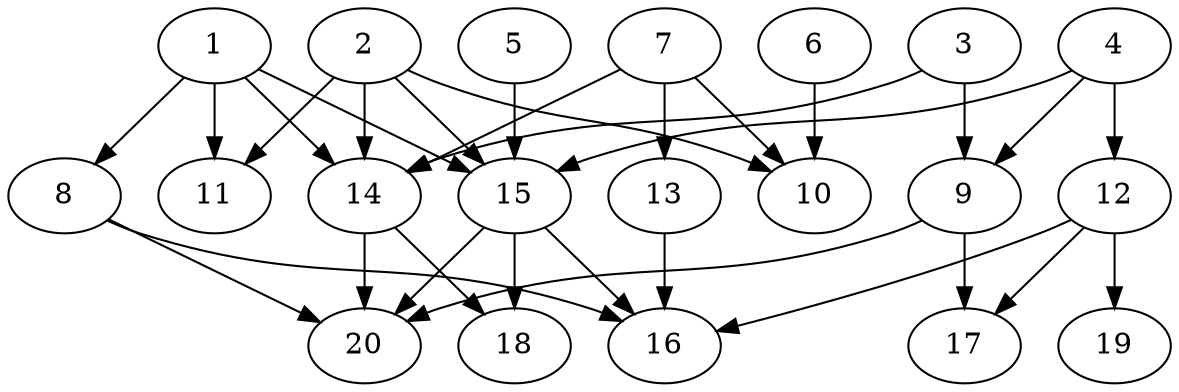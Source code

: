 // DAG automatically generated by daggen at Thu Oct  3 13:58:43 2019
// ./daggen --dot -n 20 --ccr 0.5 --fat 0.7 --regular 0.9 --density 0.5 --mindata 5242880 --maxdata 52428800 
digraph G {
  1 [size="72747008", alpha="0.18", expect_size="36373504"] 
  1 -> 8 [size ="36373504"]
  1 -> 11 [size ="36373504"]
  1 -> 14 [size ="36373504"]
  1 -> 15 [size ="36373504"]
  2 [size="92442624", alpha="0.04", expect_size="46221312"] 
  2 -> 10 [size ="46221312"]
  2 -> 11 [size ="46221312"]
  2 -> 14 [size ="46221312"]
  2 -> 15 [size ="46221312"]
  3 [size="86179840", alpha="0.19", expect_size="43089920"] 
  3 -> 9 [size ="43089920"]
  3 -> 14 [size ="43089920"]
  4 [size="62674944", alpha="0.00", expect_size="31337472"] 
  4 -> 9 [size ="31337472"]
  4 -> 12 [size ="31337472"]
  4 -> 15 [size ="31337472"]
  5 [size="42704896", alpha="0.19", expect_size="21352448"] 
  5 -> 15 [size ="21352448"]
  6 [size="28659712", alpha="0.08", expect_size="14329856"] 
  6 -> 10 [size ="14329856"]
  7 [size="92803072", alpha="0.02", expect_size="46401536"] 
  7 -> 10 [size ="46401536"]
  7 -> 13 [size ="46401536"]
  7 -> 14 [size ="46401536"]
  8 [size="55027712", alpha="0.07", expect_size="27513856"] 
  8 -> 16 [size ="27513856"]
  8 -> 20 [size ="27513856"]
  9 [size="95494144", alpha="0.19", expect_size="47747072"] 
  9 -> 17 [size ="47747072"]
  9 -> 20 [size ="47747072"]
  10 [size="87488512", alpha="0.18", expect_size="43744256"] 
  11 [size="70281216", alpha="0.15", expect_size="35140608"] 
  12 [size="62824448", alpha="0.16", expect_size="31412224"] 
  12 -> 16 [size ="31412224"]
  12 -> 17 [size ="31412224"]
  12 -> 19 [size ="31412224"]
  13 [size="83292160", alpha="0.10", expect_size="41646080"] 
  13 -> 16 [size ="41646080"]
  14 [size="77809664", alpha="0.04", expect_size="38904832"] 
  14 -> 18 [size ="38904832"]
  14 -> 20 [size ="38904832"]
  15 [size="78465024", alpha="0.04", expect_size="39232512"] 
  15 -> 16 [size ="39232512"]
  15 -> 18 [size ="39232512"]
  15 -> 20 [size ="39232512"]
  16 [size="71493632", alpha="0.11", expect_size="35746816"] 
  17 [size="13230080", alpha="0.17", expect_size="6615040"] 
  18 [size="24047616", alpha="0.18", expect_size="12023808"] 
  19 [size="55474176", alpha="0.08", expect_size="27737088"] 
  20 [size="53073920", alpha="0.07", expect_size="26536960"] 
}
